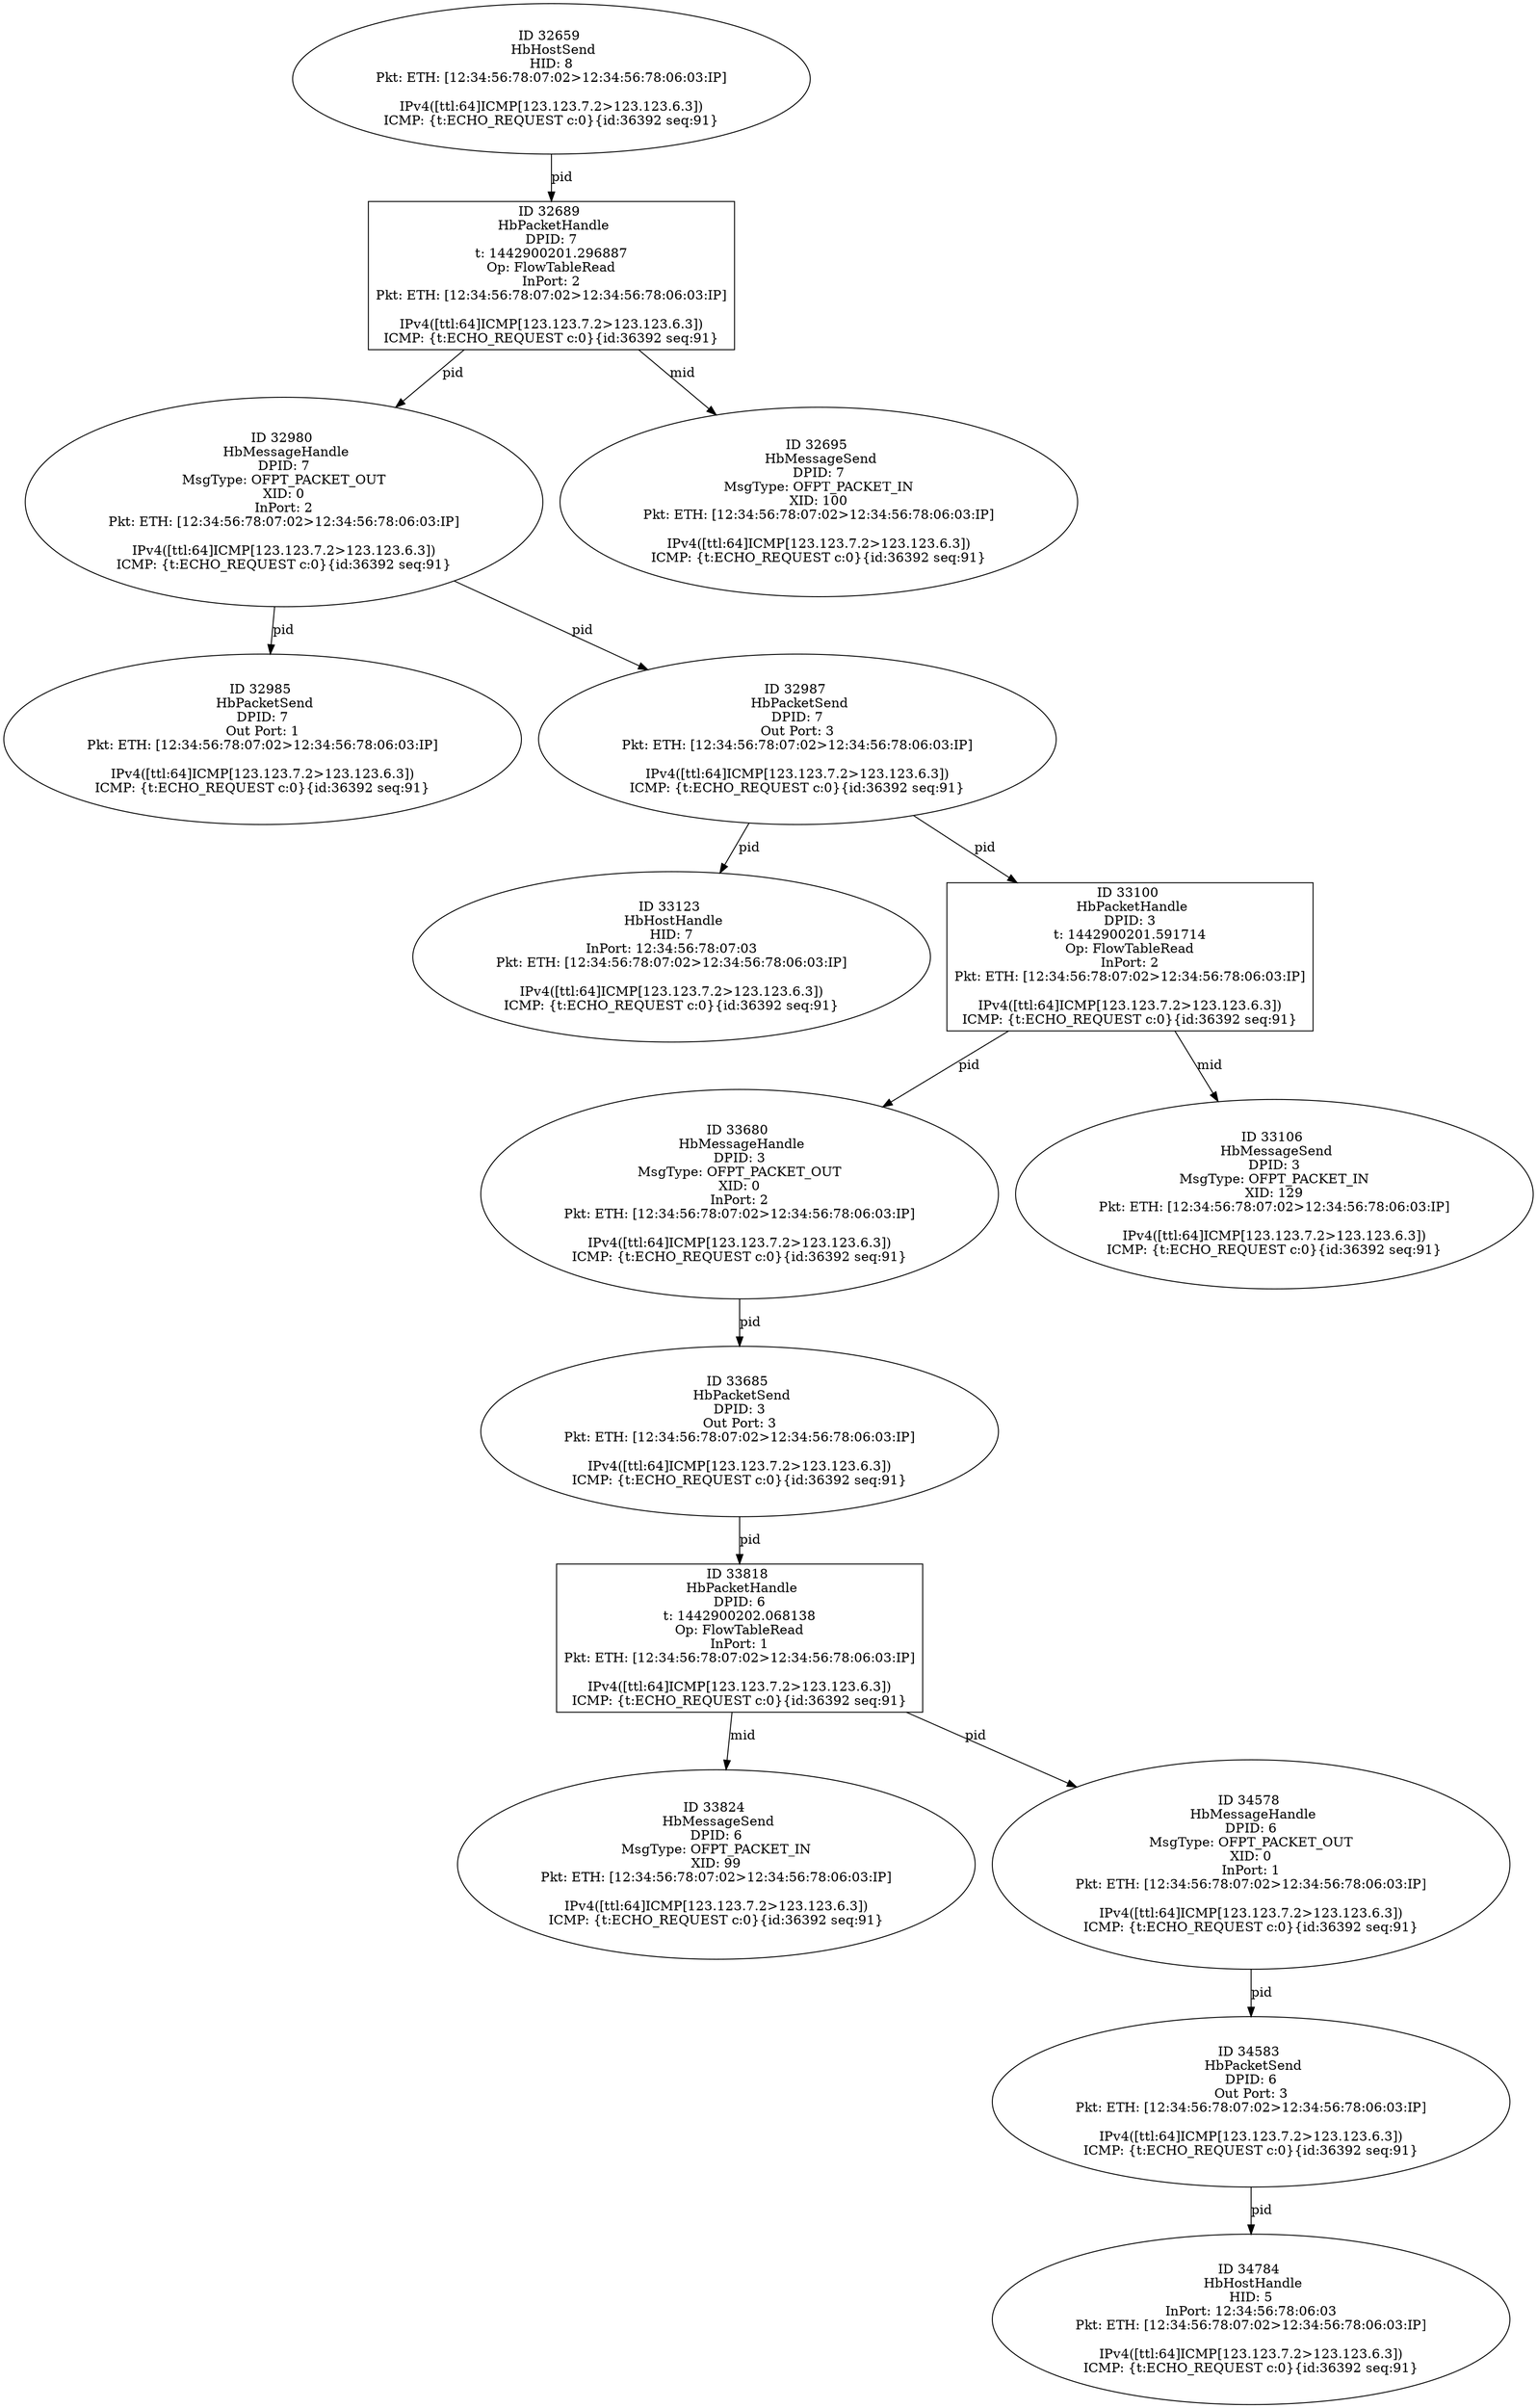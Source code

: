 strict digraph G {
33824 [shape=oval, event=<hb_events.HbMessageSend object at 0x10ed61290>, label="ID 33824 
 HbMessageSend
DPID: 6
MsgType: OFPT_PACKET_IN
XID: 99
Pkt: ETH: [12:34:56:78:07:02>12:34:56:78:06:03:IP]

IPv4([ttl:64]ICMP[123.123.7.2>123.123.6.3])
ICMP: {t:ECHO_REQUEST c:0}{id:36392 seq:91}"];
34784 [shape=oval, event=<hb_events.HbHostHandle object at 0x10efad210>, label="ID 34784 
 HbHostHandle
HID: 5
InPort: 12:34:56:78:06:03
Pkt: ETH: [12:34:56:78:07:02>12:34:56:78:06:03:IP]

IPv4([ttl:64]ICMP[123.123.7.2>123.123.6.3])
ICMP: {t:ECHO_REQUEST c:0}{id:36392 seq:91}"];
33123 [shape=oval, event=<hb_events.HbHostHandle object at 0x10ec2a0d0>, label="ID 33123 
 HbHostHandle
HID: 7
InPort: 12:34:56:78:07:03
Pkt: ETH: [12:34:56:78:07:02>12:34:56:78:06:03:IP]

IPv4([ttl:64]ICMP[123.123.7.2>123.123.6.3])
ICMP: {t:ECHO_REQUEST c:0}{id:36392 seq:91}"];
34583 [shape=oval, event=<hb_events.HbPacketSend object at 0x10ef24290>, label="ID 34583 
 HbPacketSend
DPID: 6
Out Port: 3
Pkt: ETH: [12:34:56:78:07:02>12:34:56:78:06:03:IP]

IPv4([ttl:64]ICMP[123.123.7.2>123.123.6.3])
ICMP: {t:ECHO_REQUEST c:0}{id:36392 seq:91}"];
33100 [shape=box, event=<hb_events.HbPacketHandle object at 0x10ec20cd0>, label="ID 33100 
 HbPacketHandle
DPID: 3
t: 1442900201.591714
Op: FlowTableRead
InPort: 2
Pkt: ETH: [12:34:56:78:07:02>12:34:56:78:06:03:IP]

IPv4([ttl:64]ICMP[123.123.7.2>123.123.6.3])
ICMP: {t:ECHO_REQUEST c:0}{id:36392 seq:91}"];
34578 [shape=oval, event=<hb_events.HbMessageHandle object at 0x10ef16bd0>, label="ID 34578 
 HbMessageHandle
DPID: 6
MsgType: OFPT_PACKET_OUT
XID: 0
InPort: 1
Pkt: ETH: [12:34:56:78:07:02>12:34:56:78:06:03:IP]

IPv4([ttl:64]ICMP[123.123.7.2>123.123.6.3])
ICMP: {t:ECHO_REQUEST c:0}{id:36392 seq:91}"];
33680 [shape=oval, event=<hb_events.HbMessageHandle object at 0x10ed1e790>, label="ID 33680 
 HbMessageHandle
DPID: 3
MsgType: OFPT_PACKET_OUT
XID: 0
InPort: 2
Pkt: ETH: [12:34:56:78:07:02>12:34:56:78:06:03:IP]

IPv4([ttl:64]ICMP[123.123.7.2>123.123.6.3])
ICMP: {t:ECHO_REQUEST c:0}{id:36392 seq:91}"];
32689 [shape=box, event=<hb_events.HbPacketHandle object at 0x10eb888d0>, label="ID 32689 
 HbPacketHandle
DPID: 7
t: 1442900201.296887
Op: FlowTableRead
InPort: 2
Pkt: ETH: [12:34:56:78:07:02>12:34:56:78:06:03:IP]

IPv4([ttl:64]ICMP[123.123.7.2>123.123.6.3])
ICMP: {t:ECHO_REQUEST c:0}{id:36392 seq:91}"];
33106 [shape=oval, event=<hb_events.HbMessageSend object at 0x10ec24450>, label="ID 33106 
 HbMessageSend
DPID: 3
MsgType: OFPT_PACKET_IN
XID: 129
Pkt: ETH: [12:34:56:78:07:02>12:34:56:78:06:03:IP]

IPv4([ttl:64]ICMP[123.123.7.2>123.123.6.3])
ICMP: {t:ECHO_REQUEST c:0}{id:36392 seq:91}"];
32659 [shape=oval, event=<hb_events.HbHostSend object at 0x10eb7e350>, label="ID 32659 
 HbHostSend
HID: 8
Pkt: ETH: [12:34:56:78:07:02>12:34:56:78:06:03:IP]

IPv4([ttl:64]ICMP[123.123.7.2>123.123.6.3])
ICMP: {t:ECHO_REQUEST c:0}{id:36392 seq:91}"];
32980 [shape=oval, event=<hb_events.HbMessageHandle object at 0x10ebf9b10>, label="ID 32980 
 HbMessageHandle
DPID: 7
MsgType: OFPT_PACKET_OUT
XID: 0
InPort: 2
Pkt: ETH: [12:34:56:78:07:02>12:34:56:78:06:03:IP]

IPv4([ttl:64]ICMP[123.123.7.2>123.123.6.3])
ICMP: {t:ECHO_REQUEST c:0}{id:36392 seq:91}"];
33685 [shape=oval, event=<hb_events.HbPacketSend object at 0x10ed1ec90>, label="ID 33685 
 HbPacketSend
DPID: 3
Out Port: 3
Pkt: ETH: [12:34:56:78:07:02>12:34:56:78:06:03:IP]

IPv4([ttl:64]ICMP[123.123.7.2>123.123.6.3])
ICMP: {t:ECHO_REQUEST c:0}{id:36392 seq:91}"];
32695 [shape=oval, event=<hb_events.HbMessageSend object at 0x10eb86050>, label="ID 32695 
 HbMessageSend
DPID: 7
MsgType: OFPT_PACKET_IN
XID: 100
Pkt: ETH: [12:34:56:78:07:02>12:34:56:78:06:03:IP]

IPv4([ttl:64]ICMP[123.123.7.2>123.123.6.3])
ICMP: {t:ECHO_REQUEST c:0}{id:36392 seq:91}"];
32985 [shape=oval, event=<hb_events.HbPacketSend object at 0x10ebfc050>, label="ID 32985 
 HbPacketSend
DPID: 7
Out Port: 1
Pkt: ETH: [12:34:56:78:07:02>12:34:56:78:06:03:IP]

IPv4([ttl:64]ICMP[123.123.7.2>123.123.6.3])
ICMP: {t:ECHO_REQUEST c:0}{id:36392 seq:91}"];
33818 [shape=box, event=<hb_events.HbPacketHandle object at 0x10ed5aa90>, label="ID 33818 
 HbPacketHandle
DPID: 6
t: 1442900202.068138
Op: FlowTableRead
InPort: 1
Pkt: ETH: [12:34:56:78:07:02>12:34:56:78:06:03:IP]

IPv4([ttl:64]ICMP[123.123.7.2>123.123.6.3])
ICMP: {t:ECHO_REQUEST c:0}{id:36392 seq:91}"];
32987 [shape=oval, event=<hb_events.HbPacketSend object at 0x10ebfc290>, label="ID 32987 
 HbPacketSend
DPID: 7
Out Port: 3
Pkt: ETH: [12:34:56:78:07:02>12:34:56:78:06:03:IP]

IPv4([ttl:64]ICMP[123.123.7.2>123.123.6.3])
ICMP: {t:ECHO_REQUEST c:0}{id:36392 seq:91}"];
33100 -> 33680  [rel=pid, label=pid];
33100 -> 33106  [rel=mid, label=mid];
33680 -> 33685  [rel=pid, label=pid];
32689 -> 32980  [rel=pid, label=pid];
32689 -> 32695  [rel=mid, label=mid];
34578 -> 34583  [rel=pid, label=pid];
32659 -> 32689  [rel=pid, label=pid];
32980 -> 32985  [rel=pid, label=pid];
32980 -> 32987  [rel=pid, label=pid];
33685 -> 33818  [rel=pid, label=pid];
34583 -> 34784  [rel=pid, label=pid];
33818 -> 33824  [rel=mid, label=mid];
33818 -> 34578  [rel=pid, label=pid];
32987 -> 33123  [rel=pid, label=pid];
32987 -> 33100  [rel=pid, label=pid];
}
